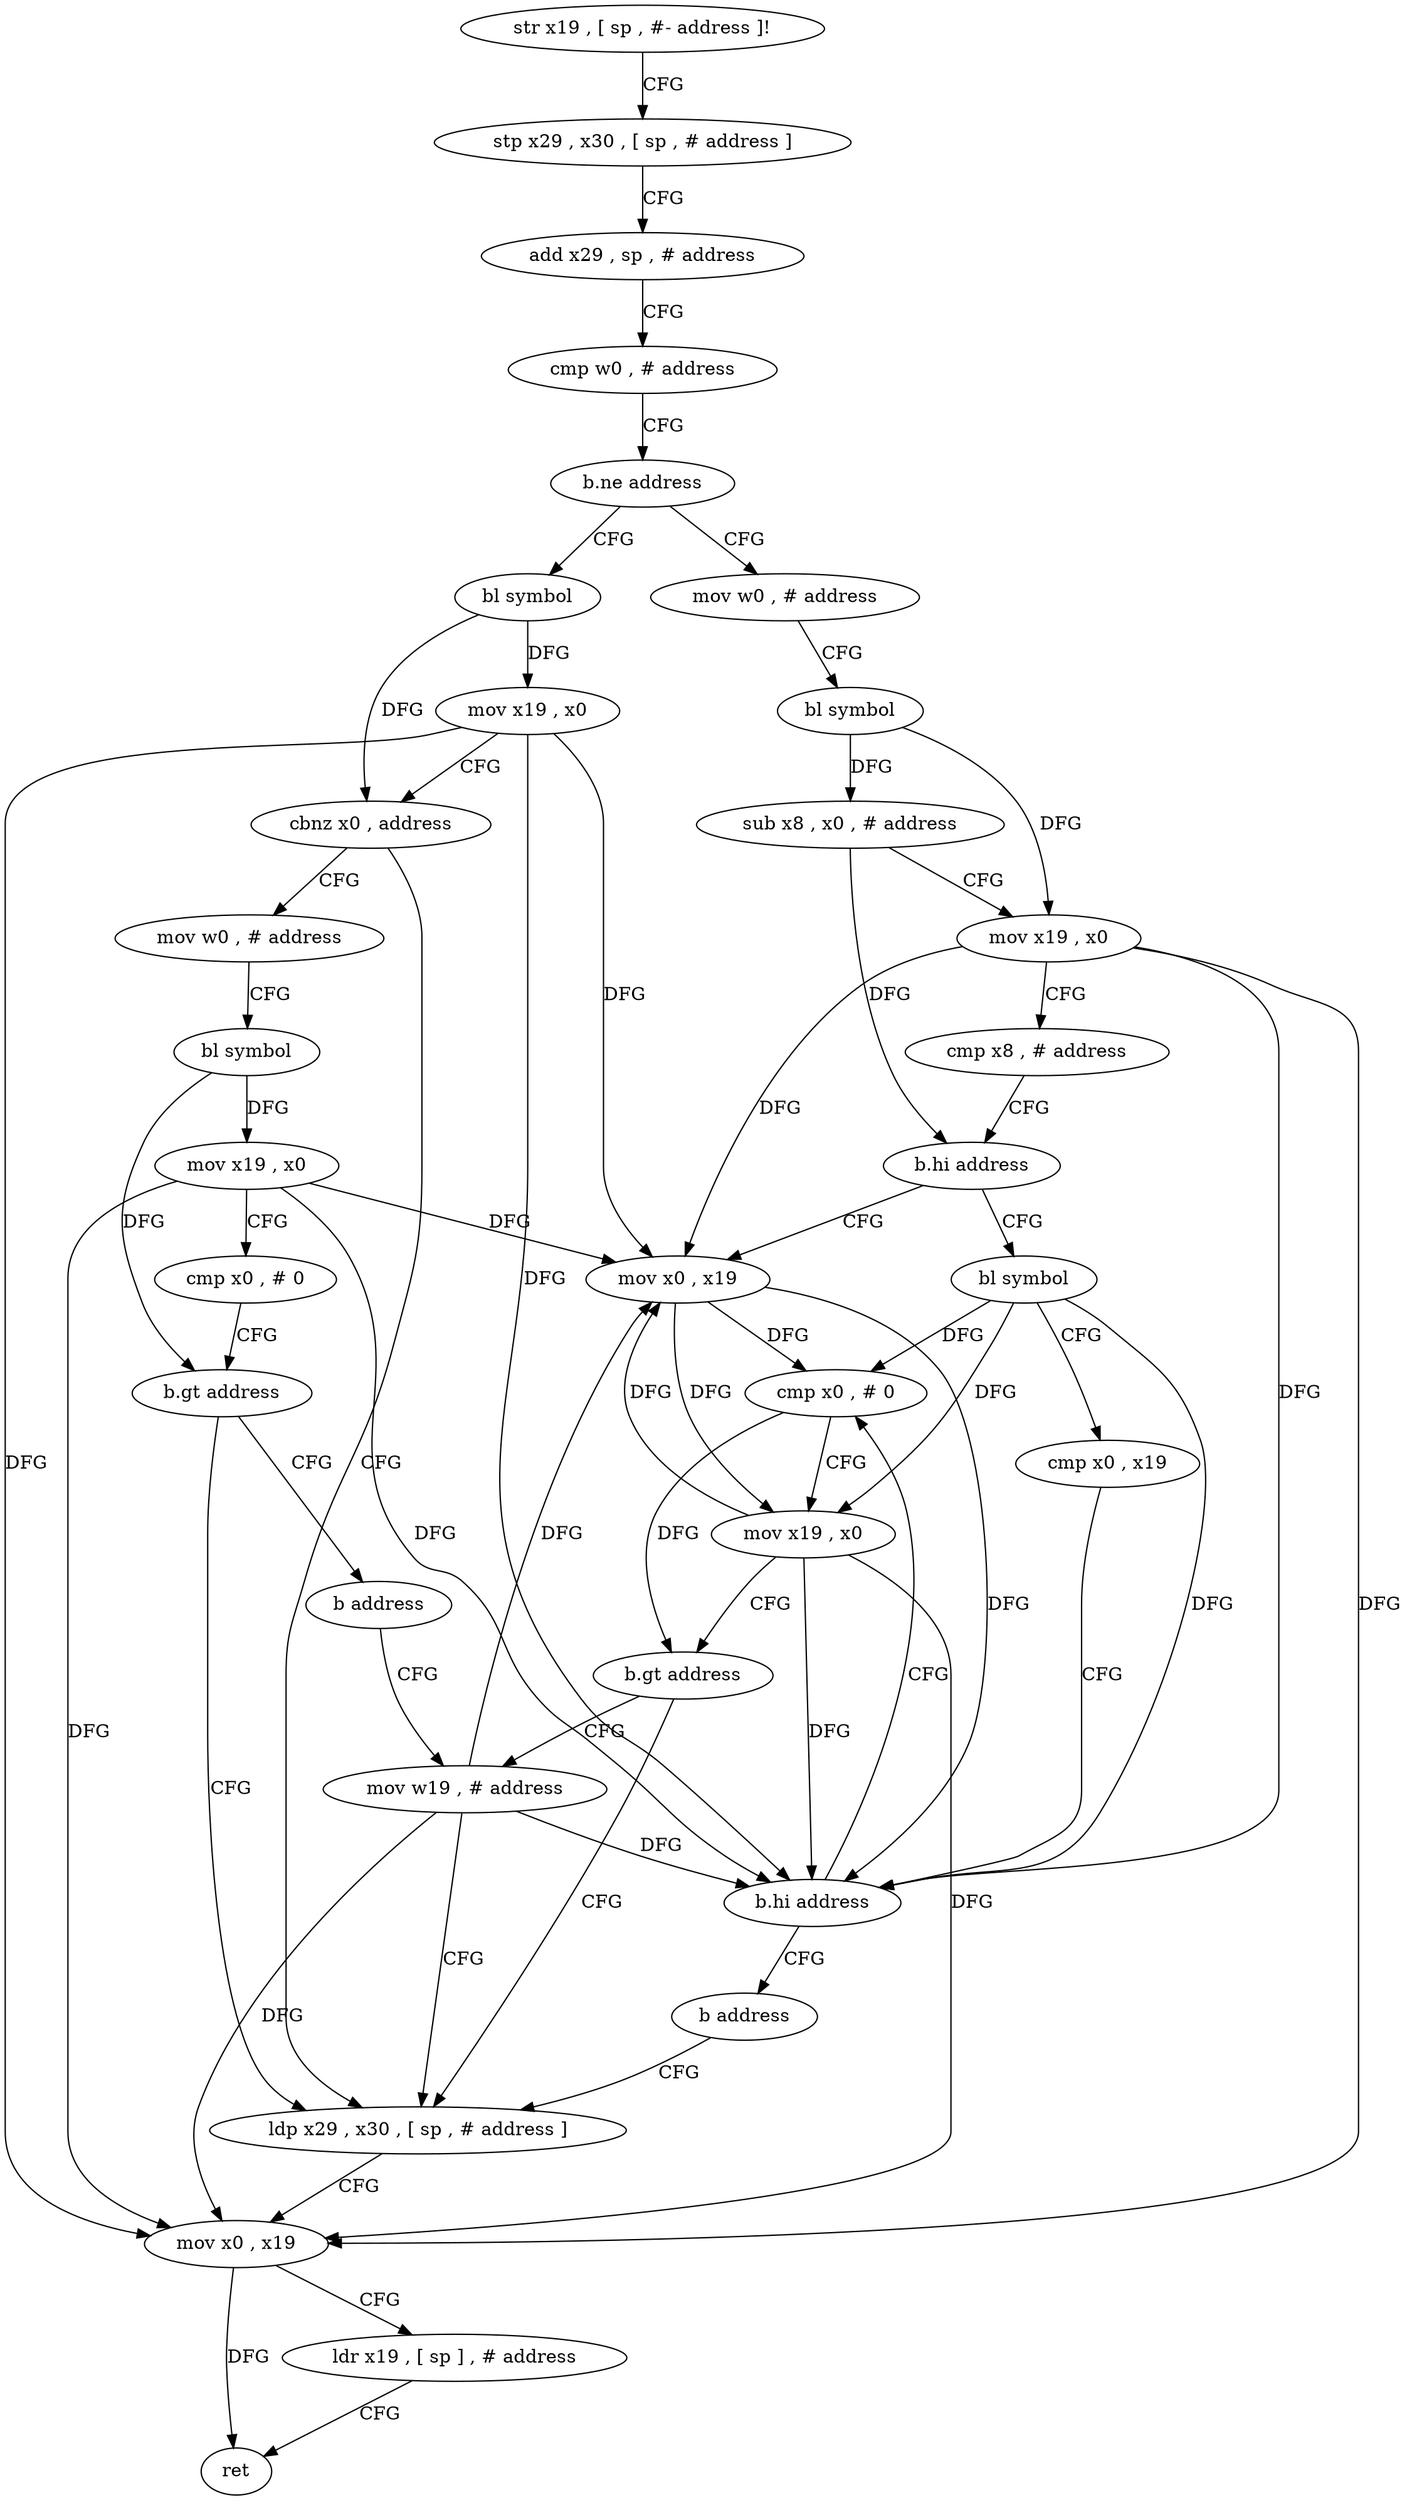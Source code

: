 digraph "func" {
"4204500" [label = "str x19 , [ sp , #- address ]!" ]
"4204504" [label = "stp x29 , x30 , [ sp , # address ]" ]
"4204508" [label = "add x29 , sp , # address" ]
"4204512" [label = "cmp w0 , # address" ]
"4204516" [label = "b.ne address" ]
"4204556" [label = "mov w0 , # address" ]
"4204520" [label = "bl symbol" ]
"4204560" [label = "bl symbol" ]
"4204564" [label = "sub x8 , x0 , # address" ]
"4204568" [label = "mov x19 , x0" ]
"4204572" [label = "cmp x8 , # address" ]
"4204576" [label = "b.hi address" ]
"4204596" [label = "mov x0 , x19" ]
"4204580" [label = "bl symbol" ]
"4204524" [label = "mov x19 , x0" ]
"4204528" [label = "cbnz x0 , address" ]
"4204616" [label = "ldp x29 , x30 , [ sp , # address ]" ]
"4204532" [label = "mov w0 , # address" ]
"4204600" [label = "cmp x0 , # 0" ]
"4204584" [label = "cmp x0 , x19" ]
"4204588" [label = "b.hi address" ]
"4204592" [label = "b address" ]
"4204620" [label = "mov x0 , x19" ]
"4204624" [label = "ldr x19 , [ sp ] , # address" ]
"4204628" [label = "ret" ]
"4204536" [label = "bl symbol" ]
"4204540" [label = "mov x19 , x0" ]
"4204544" [label = "cmp x0 , # 0" ]
"4204548" [label = "b.gt address" ]
"4204552" [label = "b address" ]
"4204612" [label = "mov w19 , # address" ]
"4204604" [label = "mov x19 , x0" ]
"4204608" [label = "b.gt address" ]
"4204500" -> "4204504" [ label = "CFG" ]
"4204504" -> "4204508" [ label = "CFG" ]
"4204508" -> "4204512" [ label = "CFG" ]
"4204512" -> "4204516" [ label = "CFG" ]
"4204516" -> "4204556" [ label = "CFG" ]
"4204516" -> "4204520" [ label = "CFG" ]
"4204556" -> "4204560" [ label = "CFG" ]
"4204520" -> "4204524" [ label = "DFG" ]
"4204520" -> "4204528" [ label = "DFG" ]
"4204560" -> "4204564" [ label = "DFG" ]
"4204560" -> "4204568" [ label = "DFG" ]
"4204564" -> "4204568" [ label = "CFG" ]
"4204564" -> "4204576" [ label = "DFG" ]
"4204568" -> "4204572" [ label = "CFG" ]
"4204568" -> "4204596" [ label = "DFG" ]
"4204568" -> "4204588" [ label = "DFG" ]
"4204568" -> "4204620" [ label = "DFG" ]
"4204572" -> "4204576" [ label = "CFG" ]
"4204576" -> "4204596" [ label = "CFG" ]
"4204576" -> "4204580" [ label = "CFG" ]
"4204596" -> "4204600" [ label = "DFG" ]
"4204596" -> "4204588" [ label = "DFG" ]
"4204596" -> "4204604" [ label = "DFG" ]
"4204580" -> "4204584" [ label = "CFG" ]
"4204580" -> "4204588" [ label = "DFG" ]
"4204580" -> "4204600" [ label = "DFG" ]
"4204580" -> "4204604" [ label = "DFG" ]
"4204524" -> "4204528" [ label = "CFG" ]
"4204524" -> "4204596" [ label = "DFG" ]
"4204524" -> "4204588" [ label = "DFG" ]
"4204524" -> "4204620" [ label = "DFG" ]
"4204528" -> "4204616" [ label = "CFG" ]
"4204528" -> "4204532" [ label = "CFG" ]
"4204616" -> "4204620" [ label = "CFG" ]
"4204532" -> "4204536" [ label = "CFG" ]
"4204600" -> "4204604" [ label = "CFG" ]
"4204600" -> "4204608" [ label = "DFG" ]
"4204584" -> "4204588" [ label = "CFG" ]
"4204588" -> "4204600" [ label = "CFG" ]
"4204588" -> "4204592" [ label = "CFG" ]
"4204592" -> "4204616" [ label = "CFG" ]
"4204620" -> "4204624" [ label = "CFG" ]
"4204620" -> "4204628" [ label = "DFG" ]
"4204624" -> "4204628" [ label = "CFG" ]
"4204536" -> "4204540" [ label = "DFG" ]
"4204536" -> "4204548" [ label = "DFG" ]
"4204540" -> "4204544" [ label = "CFG" ]
"4204540" -> "4204596" [ label = "DFG" ]
"4204540" -> "4204588" [ label = "DFG" ]
"4204540" -> "4204620" [ label = "DFG" ]
"4204544" -> "4204548" [ label = "CFG" ]
"4204548" -> "4204616" [ label = "CFG" ]
"4204548" -> "4204552" [ label = "CFG" ]
"4204552" -> "4204612" [ label = "CFG" ]
"4204612" -> "4204616" [ label = "CFG" ]
"4204612" -> "4204596" [ label = "DFG" ]
"4204612" -> "4204588" [ label = "DFG" ]
"4204612" -> "4204620" [ label = "DFG" ]
"4204604" -> "4204608" [ label = "CFG" ]
"4204604" -> "4204596" [ label = "DFG" ]
"4204604" -> "4204588" [ label = "DFG" ]
"4204604" -> "4204620" [ label = "DFG" ]
"4204608" -> "4204616" [ label = "CFG" ]
"4204608" -> "4204612" [ label = "CFG" ]
}
